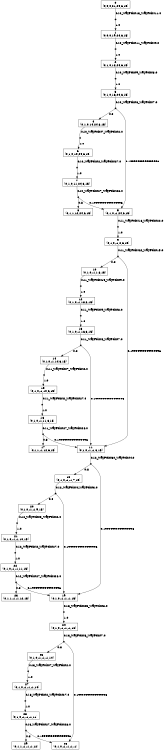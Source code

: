 digraph MDP {
size="8,5"
node [shape=box];
0 -> n0_0 [ arrowhead=none,label="0:r0_WayPoint13_WayPoint11.0" ];
n0_0 [ shape=point,width=0.1,height=0.1,label="" ];
n0_0 -> 1 [ label="1.0" ];
1 -> n1_0 [ arrowhead=none,label="0:r0_WayPoint11_WayPoint9.0" ];
n1_0 [ shape=point,width=0.1,height=0.1,label="" ];
n1_0 -> 2 [ label="1.0" ];
2 -> n2_0 [ arrowhead=none,label="0:r0_WayPoint9_WayPoint8.0" ];
n2_0 [ shape=point,width=0.1,height=0.1,label="" ];
n2_0 -> 3 [ label="1.0" ];
3 -> n3_0 [ arrowhead=none,label="0:r0_WayPoint8_WayPoint7.0" ];
n3_0 [ shape=point,width=0.1,height=0.1,label="" ];
n3_0 -> 4 [ label="0.8" ];
n3_0 -> 5 [ label="0.19999999999999996" ];
4 -> n4_0 [ arrowhead=none,label="0:r0_WayPoint7_WayPoint2.0" ];
n4_0 [ shape=point,width=0.1,height=0.1,label="" ];
n4_0 -> 6 [ label="1.0" ];
5 -> n5_0 [ arrowhead=none,label="0:r1_WayPoint18_WayPoint22.0" ];
n5_0 [ shape=point,width=0.1,height=0.1,label="" ];
n5_0 -> 9 [ label="1.0" ];
6 -> n6_0 [ arrowhead=none,label="0:r0_WayPoint2_WayPoint27.0" ];
n6_0 [ shape=point,width=0.1,height=0.1,label="" ];
n6_0 -> 7 [ label="1.0" ];
7 -> n7_0 [ arrowhead=none,label="0:r0_WayPoint27_WayPoint28.0" ];
n7_0 [ shape=point,width=0.1,height=0.1,label="" ];
n7_0 -> 5 [ label="0.19999999999999996" ];
n7_0 -> 8 [ label="0.8" ];
9 -> n9_0 [ arrowhead=none,label="0:r1_WayPoint22_WayPoint15.0" ];
n9_0 [ shape=point,width=0.1,height=0.1,label="" ];
n9_0 -> 10 [ label="0.8" ];
n9_0 -> 11 [ label="0.19999999999999996" ];
10 -> n10_0 [ arrowhead=none,label="0:r1_WayPoint15_WayPoint9.0" ];
n10_0 [ shape=point,width=0.1,height=0.1,label="" ];
n10_0 -> 12 [ label="1.0" ];
11 -> n11_0 [ arrowhead=none,label="0:r2_WayPoint30_WayPoint4.0" ];
n11_0 [ shape=point,width=0.1,height=0.1,label="" ];
n11_0 -> 18 [ label="0.8" ];
n11_0 -> 19 [ label="0.19999999999999996" ];
12 -> n12_0 [ arrowhead=none,label="0:r1_WayPoint9_WayPoint8.0" ];
n12_0 [ shape=point,width=0.1,height=0.1,label="" ];
n12_0 -> 13 [ label="1.0" ];
13 -> n13_0 [ arrowhead=none,label="0:r1_WayPoint8_WayPoint7.0" ];
n13_0 [ shape=point,width=0.1,height=0.1,label="" ];
n13_0 -> 11 [ label="0.19999999999999996" ];
n13_0 -> 14 [ label="0.8" ];
14 -> n14_0 [ arrowhead=none,label="0:r1_WayPoint7_WayPoint2.0" ];
n14_0 [ shape=point,width=0.1,height=0.1,label="" ];
n14_0 -> 15 [ label="1.0" ];
15 -> n15_0 [ arrowhead=none,label="0:r1_WayPoint2_WayPoint27.0" ];
n15_0 [ shape=point,width=0.1,height=0.1,label="" ];
n15_0 -> 16 [ label="1.0" ];
16 -> n16_0 [ arrowhead=none,label="0:r1_WayPoint27_WayPoint28.0" ];
n16_0 [ shape=point,width=0.1,height=0.1,label="" ];
n16_0 -> 17 [ label="0.8" ];
n16_0 -> 11 [ label="0.19999999999999996" ];
18 -> n18_0 [ arrowhead=none,label="0:r2_WayPoint4_WayPoint3.0" ];
n18_0 [ shape=point,width=0.1,height=0.1,label="" ];
n18_0 -> 19 [ label="0.19999999999999996" ];
n18_0 -> 20 [ label="0.8" ];
19 -> n19_0 [ arrowhead=none,label="0:r3_WayPoint25_WayPoint8.0" ];
n19_0 [ shape=point,width=0.1,height=0.1,label="" ];
n19_0 -> 24 [ label="1.0" ];
20 -> n20_0 [ arrowhead=none,label="0:r2_WayPoint3_WayPoint2.0" ];
n20_0 [ shape=point,width=0.1,height=0.1,label="" ];
n20_0 -> 21 [ label="1.0" ];
21 -> n21_0 [ arrowhead=none,label="0:r2_WayPoint2_WayPoint27.0" ];
n21_0 [ shape=point,width=0.1,height=0.1,label="" ];
n21_0 -> 22 [ label="1.0" ];
22 -> n22_0 [ arrowhead=none,label="0:r2_WayPoint27_WayPoint28.0" ];
n22_0 [ shape=point,width=0.1,height=0.1,label="" ];
n22_0 -> 19 [ label="0.19999999999999996" ];
n22_0 -> 23 [ label="0.8" ];
24 -> n24_0 [ arrowhead=none,label="0:r3_WayPoint8_WayPoint7.0" ];
n24_0 [ shape=point,width=0.1,height=0.1,label="" ];
n24_0 -> 25 [ label="0.8" ];
n24_0 -> 26 [ label="0.19999999999999996" ];
25 -> n25_0 [ arrowhead=none,label="0:r3_WayPoint7_WayPoint2.0" ];
n25_0 [ shape=point,width=0.1,height=0.1,label="" ];
n25_0 -> 27 [ label="1.0" ];
27 -> n27_0 [ arrowhead=none,label="0:r3_WayPoint2_WayPoint27.0" ];
n27_0 [ shape=point,width=0.1,height=0.1,label="" ];
n27_0 -> 28 [ label="1.0" ];
28 -> n28_0 [ arrowhead=none,label="0:r3_WayPoint27_WayPoint28.0" ];
n28_0 [ shape=point,width=0.1,height=0.1,label="" ];
n28_0 -> 26 [ label="0.19999999999999996" ];
n28_0 -> 29 [ label="0.8" ];
0 [label="0\n(0,0,0,21,24,6,15)"]
1 [label="1\n(0,0,0,19,24,6,15)"]
2 [label="2\n(0,1,0,18,24,6,15)"]
3 [label="3\n(0,1,0,16,24,6,15)"]
4 [label="4\n(0,1,0,14,24,6,15)"]
5 [label="5\n(0,1,0,-1,24,6,15)"]
6 [label="6\n(0,1,0,10,24,6,15)"]
7 [label="7\n(0,1,0,11,24,6,15)"]
8 [label="8\n(0,1,1,12,24,6,15)"]
9 [label="9\n(0,1,0,-1,2,6,15)"]
10 [label="10\n(0,1,0,-1,1,6,15)"]
11 [label="11\n(0,1,0,-1,-1,6,15)"]
12 [label="12\n(0,1,0,-1,18,6,15)"]
13 [label="13\n(0,1,0,-1,16,6,15)"]
14 [label="14\n(0,1,0,-1,14,6,15)"]
15 [label="15\n(0,1,0,-1,10,6,15)"]
16 [label="16\n(0,1,0,-1,11,6,15)"]
17 [label="17\n(0,1,1,-1,12,6,15)"]
18 [label="18\n(0,1,0,-1,-1,7,15)"]
19 [label="19\n(0,1,0,-1,-1,-1,15)"]
20 [label="20\n(0,1,0,-1,-1,9,15)"]
21 [label="21\n(0,1,0,-1,-1,10,15)"]
22 [label="22\n(0,1,0,-1,-1,11,15)"]
23 [label="23\n(0,1,1,-1,-1,12,15)"]
24 [label="24\n(0,1,0,-1,-1,-1,16)"]
25 [label="25\n(0,1,0,-1,-1,-1,14)"]
26 [label="26\n(0,1,0,-1,-1,-1,-1)"]
27 [label="27\n(0,1,0,-1,-1,-1,10)"]
28 [label="28\n(0,1,0,-1,-1,-1,11)"]
29 [label="29\n(0,1,1,-1,-1,-1,12)"]
}
